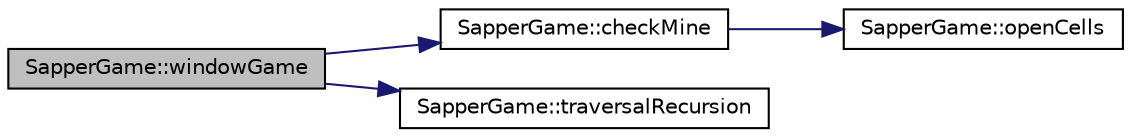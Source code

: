 digraph "SapperGame::windowGame"
{
 // LATEX_PDF_SIZE
  edge [fontname="Helvetica",fontsize="10",labelfontname="Helvetica",labelfontsize="10"];
  node [fontname="Helvetica",fontsize="10",shape=record];
  rankdir="LR";
  Node1 [label="SapperGame::windowGame",height=0.2,width=0.4,color="black", fillcolor="grey75", style="filled", fontcolor="black",tooltip=" "];
  Node1 -> Node2 [color="midnightblue",fontsize="10",style="solid",fontname="Helvetica"];
  Node2 [label="SapperGame::checkMine",height=0.2,width=0.4,color="black", fillcolor="white", style="filled",URL="$class_sapper_game.html#a0411e1ea08f80067fe5b0b7f4dd8c025",tooltip=" "];
  Node2 -> Node3 [color="midnightblue",fontsize="10",style="solid",fontname="Helvetica"];
  Node3 [label="SapperGame::openCells",height=0.2,width=0.4,color="black", fillcolor="white", style="filled",URL="$class_sapper_game.html#a1880280ee98cb39ae8615ea723b2a73f",tooltip=" "];
  Node1 -> Node4 [color="midnightblue",fontsize="10",style="solid",fontname="Helvetica"];
  Node4 [label="SapperGame::traversalRecursion",height=0.2,width=0.4,color="black", fillcolor="white", style="filled",URL="$class_sapper_game.html#a53a3ded55636d9cf70077a94bc205dcc",tooltip=" "];
}

